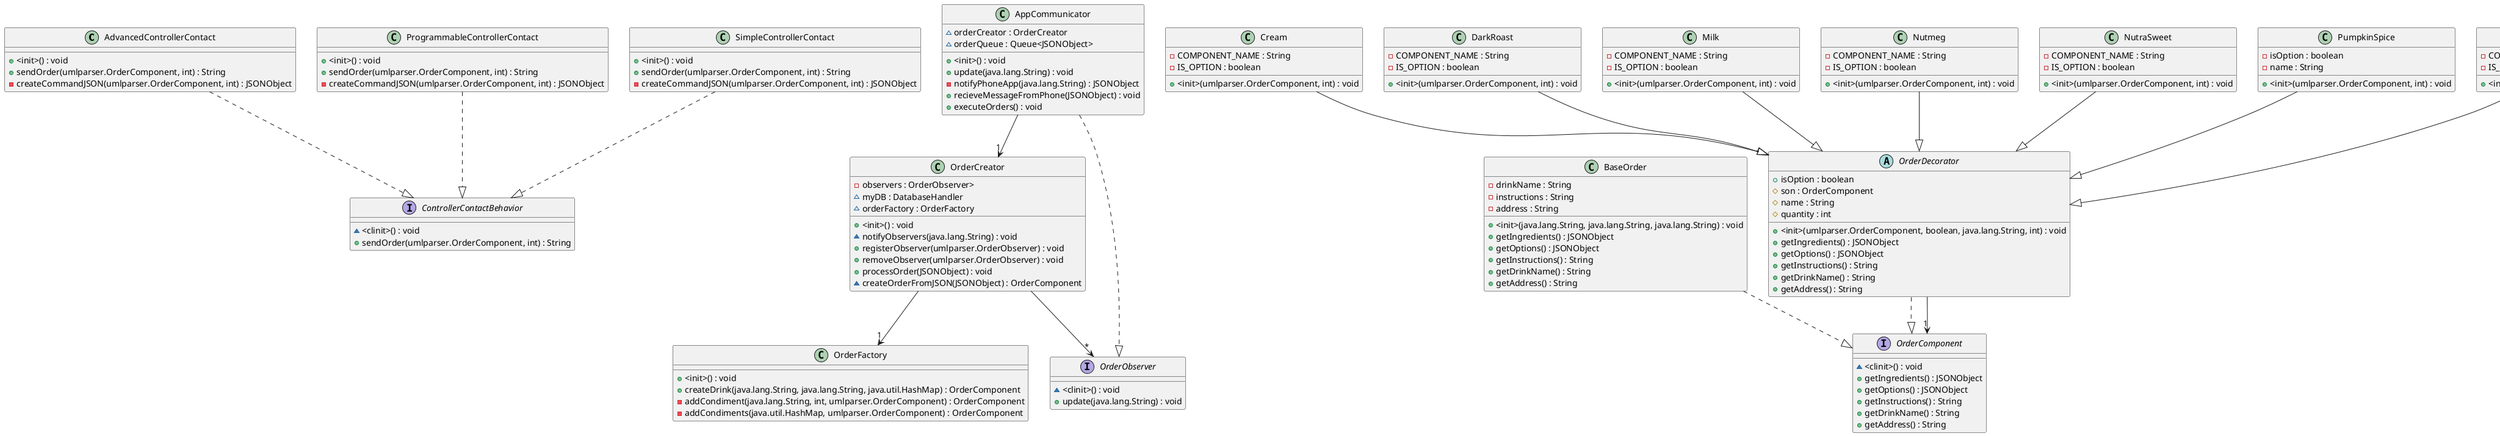 @startuml
allowmixing
skinparam class {
BackgroundColor<<Decorator>> LightBlue
BackgroundColor<<Singleton>> Salmon
BackgroundColor<<Singleton Abuse>> Salmon
BorderColor<<Singleton Abuse>> DarkRed
BorderColor<<Singleton>> Red
BorderColor<<Decorator>> Blue
BorderThickness<<Singleton Abuse>> 5
BorderThickness<<Singleton>> 1
BorderThickness<<Decorator>> 1
}
class AdvancedControllerContact {
  + <init>() : void
  + sendOrder(umlparser.OrderComponent, int) : String
  - createCommandJSON(umlparser.OrderComponent, int) : JSONObject
}

class AppCommunicator {
  ~ orderCreator : OrderCreator
  ~ orderQueue : Queue<JSONObject>
  + <init>() : void
  + update(java.lang.String) : void
  - notifyPhoneApp(java.lang.String) : JSONObject
  + recieveMessageFromPhone(JSONObject) : void
  + executeOrders() : void
}

class BaseOrder {
  - drinkName : String
  - instructions : String
  - address : String
  + <init>(java.lang.String, java.lang.String, java.lang.String) : void
  + getIngredients() : JSONObject
  + getOptions() : JSONObject
  + getInstructions() : String
  + getDrinkName() : String
  + getAddress() : String
}

interface ControllerContactBehavior {
  ~ <clinit>() : void
  + sendOrder(umlparser.OrderComponent, int) : String
}

class Cream {
  - COMPONENT_NAME : String
  - IS_OPTION : boolean
  + <init>(umlparser.OrderComponent, int) : void
}

class DarkRoast {
  - COMPONENT_NAME : String
  - IS_OPTION : boolean
  + <init>(umlparser.OrderComponent, int) : void
}

class DatabaseHandler {
  ~ dbConnection : String
  - SIMPLE : int
  - ADVANCED : int
  - PROGRAMMABLE : int
  + <init>() : void
  + getControllerTypeFromAddress(java.lang.String) : int
  + getControllerIdFromAddress(java.lang.String) : int
}

class Main {
  + <init>() : void
  + main(java.lang.String[]) : void
}

class Milk {
  - COMPONENT_NAME : String
  - IS_OPTION : boolean
  + <init>(umlparser.OrderComponent, int) : void
}

class Nutmeg {
  - COMPONENT_NAME : String
  - IS_OPTION : boolean
  + <init>(umlparser.OrderComponent, int) : void
}

class NutraSweet {
  - COMPONENT_NAME : String
  - IS_OPTION : boolean
  + <init>(umlparser.OrderComponent, int) : void
}

interface OrderComponent {
  ~ <clinit>() : void
  + getIngredients() : JSONObject
  + getOptions() : JSONObject
  + getInstructions() : String
  + getDrinkName() : String
  + getAddress() : String
}

class OrderCreator {
  - observers : OrderObserver>
  ~ myDB : DatabaseHandler
  ~ orderFactory : OrderFactory
  + <init>() : void
  ~ notifyObservers(java.lang.String) : void
  + registerObserver(umlparser.OrderObserver) : void
  + removeObserver(umlparser.OrderObserver) : void
  + processOrder(JSONObject) : void
  ~ createOrderFromJSON(JSONObject) : OrderComponent
}

abstract OrderDecorator {
  + isOption : boolean
  # son : OrderComponent
  # name : String
  # quantity : int
  + <init>(umlparser.OrderComponent, boolean, java.lang.String, int) : void
  + getIngredients() : JSONObject
  + getOptions() : JSONObject
  + getInstructions() : String
  + getDrinkName() : String
  + getAddress() : String
}

class OrderFactory {
  + <init>() : void
  + createDrink(java.lang.String, java.lang.String, java.util.HashMap) : OrderComponent
  - addCondiment(java.lang.String, int, umlparser.OrderComponent) : OrderComponent
  - addCondiments(java.util.HashMap, umlparser.OrderComponent) : OrderComponent
}

interface OrderObserver {
  ~ <clinit>() : void
  + update(java.lang.String) : void
}

class ProgrammableControllerContact {
  + <init>() : void
  + sendOrder(umlparser.OrderComponent, int) : String
  - createCommandJSON(umlparser.OrderComponent, int) : JSONObject
}

class PumpkinSpice {
  - isOption : boolean
  - name : String
  + <init>(umlparser.OrderComponent, int) : void
}

class SimpleControllerContact {
  + <init>() : void
  + sendOrder(umlparser.OrderComponent, int) : String
  - createCommandJSON(umlparser.OrderComponent, int) : JSONObject
}

class Sugar {
  - COMPONENT_NAME : String
  - IS_OPTION : boolean
  + <init>(umlparser.OrderComponent, int) : void
}

AdvancedControllerContact ..|>ControllerContactBehavior
AppCommunicator ..|>OrderObserver
AppCommunicator --> "1" OrderCreator
BaseOrder ..|>OrderComponent
Cream --|>OrderDecorator
DarkRoast --|>OrderDecorator
Milk --|>OrderDecorator
Nutmeg --|>OrderDecorator
NutraSweet --|>OrderDecorator
OrderCreator --> "*" OrderObserver
OrderCreator --> "1" OrderFactory
OrderDecorator ..|>OrderComponent
OrderDecorator --> "1" OrderComponent
ProgrammableControllerContact ..|>ControllerContactBehavior
PumpkinSpice --|>OrderDecorator
SimpleControllerContact ..|>ControllerContactBehavior
Sugar --|>OrderDecorator
@enduml
